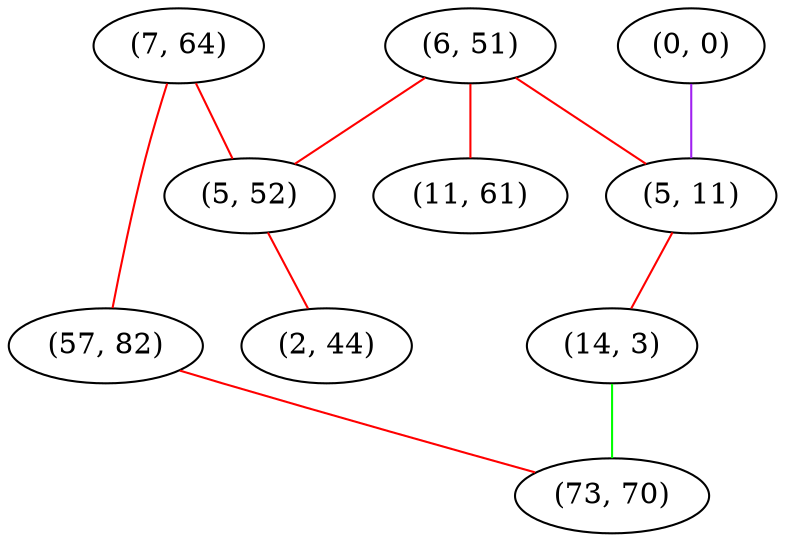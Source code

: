 graph "" {
"(6, 51)";
"(0, 0)";
"(7, 64)";
"(5, 11)";
"(57, 82)";
"(11, 61)";
"(5, 52)";
"(2, 44)";
"(14, 3)";
"(73, 70)";
"(6, 51)" -- "(5, 52)"  [color=red, key=0, weight=1];
"(6, 51)" -- "(11, 61)"  [color=red, key=0, weight=1];
"(6, 51)" -- "(5, 11)"  [color=red, key=0, weight=1];
"(0, 0)" -- "(5, 11)"  [color=purple, key=0, weight=4];
"(7, 64)" -- "(57, 82)"  [color=red, key=0, weight=1];
"(7, 64)" -- "(5, 52)"  [color=red, key=0, weight=1];
"(5, 11)" -- "(14, 3)"  [color=red, key=0, weight=1];
"(57, 82)" -- "(73, 70)"  [color=red, key=0, weight=1];
"(5, 52)" -- "(2, 44)"  [color=red, key=0, weight=1];
"(14, 3)" -- "(73, 70)"  [color=green, key=0, weight=2];
}
